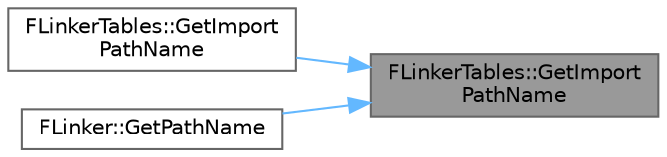 digraph "FLinkerTables::GetImportPathName"
{
 // INTERACTIVE_SVG=YES
 // LATEX_PDF_SIZE
  bgcolor="transparent";
  edge [fontname=Helvetica,fontsize=10,labelfontname=Helvetica,labelfontsize=10];
  node [fontname=Helvetica,fontsize=10,shape=box,height=0.2,width=0.4];
  rankdir="RL";
  Node1 [id="Node000001",label="FLinkerTables::GetImport\lPathName",height=0.2,width=0.4,color="gray40", fillcolor="grey60", style="filled", fontcolor="black",tooltip="Return the path name of the UObject represented by the specified import."];
  Node1 -> Node2 [id="edge1_Node000001_Node000002",dir="back",color="steelblue1",style="solid",tooltip=" "];
  Node2 [id="Node000002",label="FLinkerTables::GetImport\lPathName",height=0.2,width=0.4,color="grey40", fillcolor="white", style="filled",URL="$dc/dc3/classFLinkerTables.html#ad1a08659c648659c216e6e3094c8a915",tooltip="Return the path name of the UObject represented by the specified import."];
  Node1 -> Node3 [id="edge2_Node000001_Node000003",dir="back",color="steelblue1",style="solid",tooltip=" "];
  Node3 [id="Node000003",label="FLinker::GetPathName",height=0.2,width=0.4,color="grey40", fillcolor="white", style="filled",URL="$d2/db2/classFLinker.html#a07be8799bec6bee335539be9fe7b5a25",tooltip="Return the path name of the UObject represented by the specified import."];
}
